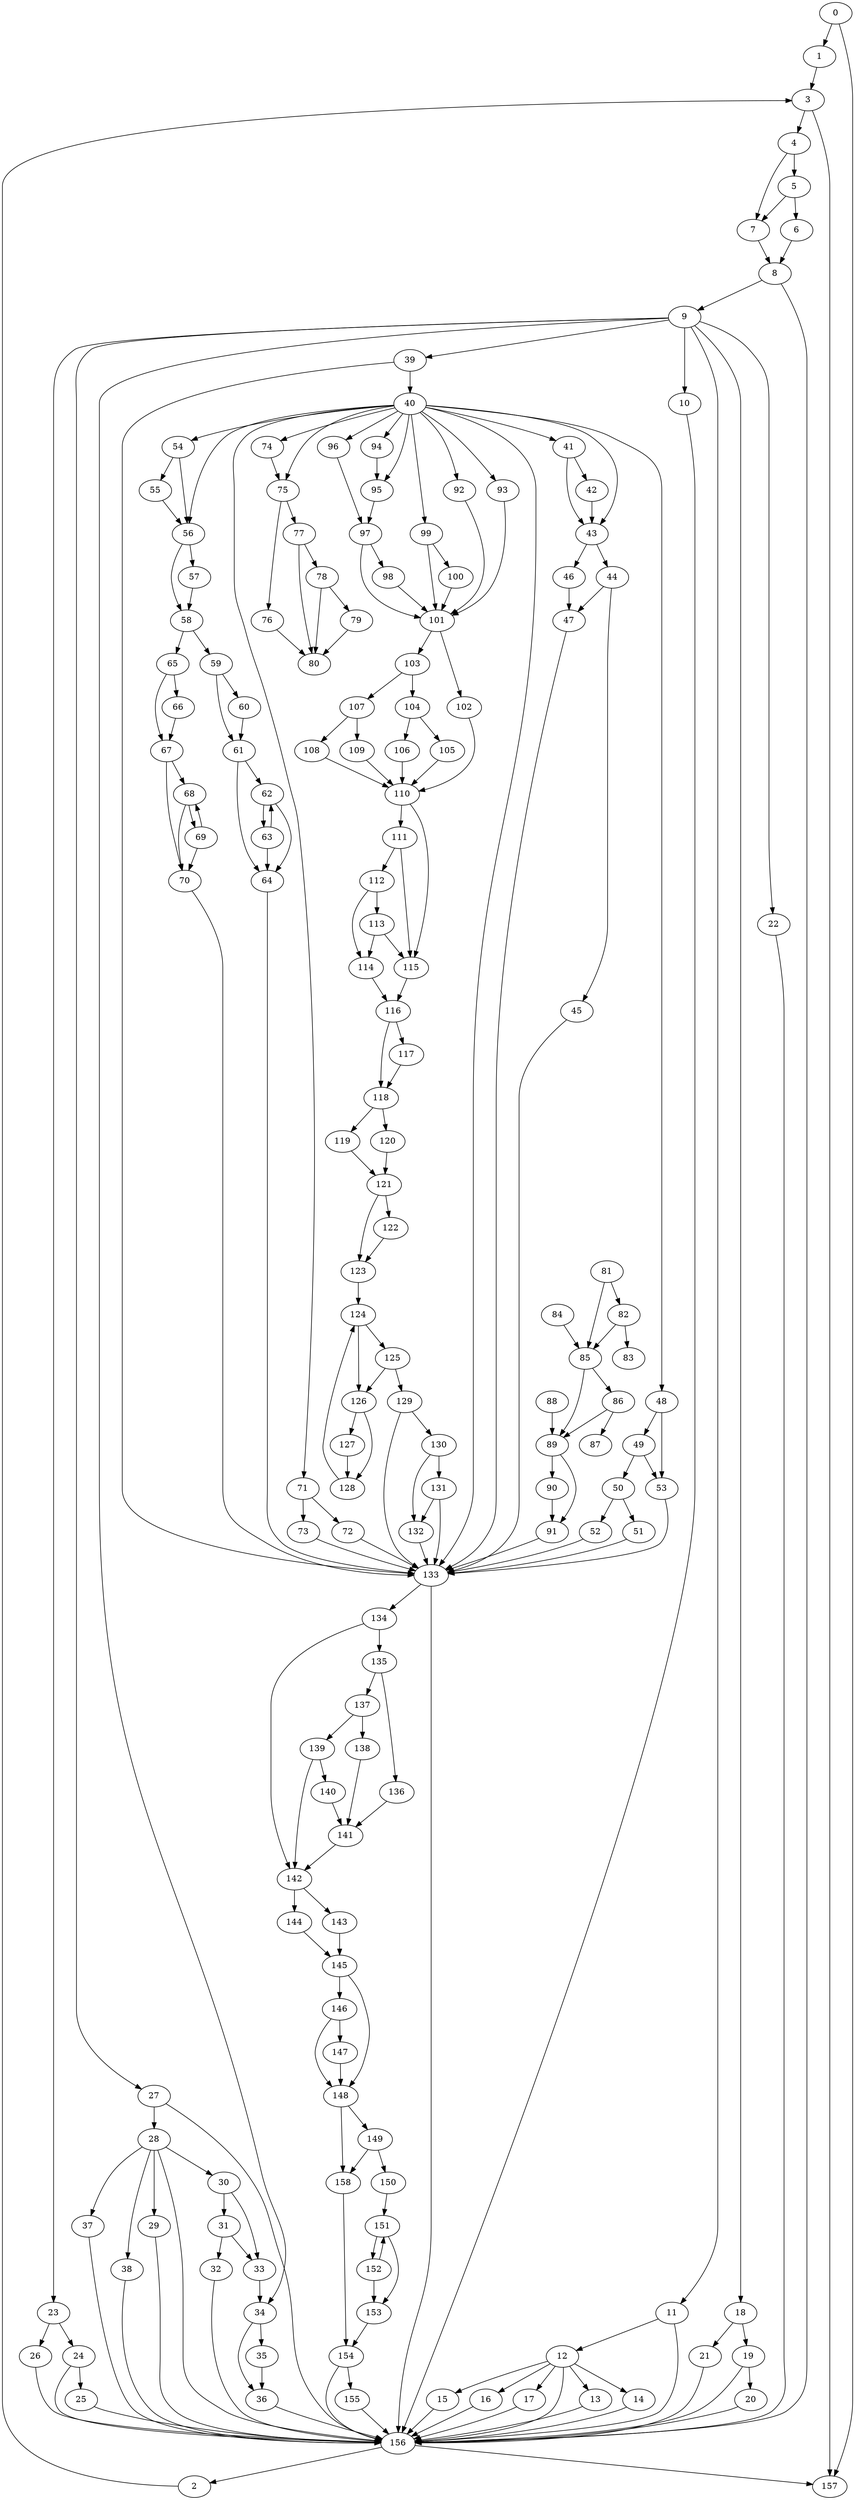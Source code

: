 digraph {
	0
	1
	2
	3
	4
	5
	6
	7
	8
	9
	10
	11
	12
	13
	14
	15
	16
	17
	18
	19
	20
	21
	22
	23
	24
	25
	26
	27
	28
	29
	30
	31
	32
	33
	34
	35
	36
	37
	38
	39
	40
	41
	42
	43
	44
	45
	46
	47
	48
	49
	50
	51
	52
	53
	54
	55
	56
	57
	58
	59
	60
	61
	62
	63
	64
	65
	66
	67
	68
	69
	70
	71
	72
	73
	74
	75
	76
	77
	78
	79
	80
	81
	82
	83
	84
	85
	86
	87
	88
	89
	90
	91
	92
	93
	94
	95
	96
	97
	98
	99
	100
	101
	102
	103
	104
	105
	106
	107
	108
	109
	110
	111
	112
	113
	114
	115
	116
	117
	118
	119
	120
	121
	122
	123
	124
	125
	126
	127
	128
	129
	130
	131
	132
	133
	134
	135
	136
	137
	138
	139
	140
	141
	142
	143
	144
	145
	146
	147
	148
	149
	150
	151
	152
	153
	154
	155
	156
	157
	158
	9 -> 27
	40 -> 41
	75 -> 76
	107 -> 109
	110 -> 111
	12 -> 17
	9 -> 23
	34 -> 35
	60 -> 61
	59 -> 61
	67 -> 68
	69 -> 68
	68 -> 69
	148 -> 149
	9 -> 22
	24 -> 25
	71 -> 73
	104 -> 106
	148 -> 158
	149 -> 158
	4 -> 7
	5 -> 7
	19 -> 20
	50 -> 51
	137 -> 138
	158 -> 154
	153 -> 154
	48 -> 53
	49 -> 53
	40 -> 74
	81 -> 82
	86 -> 87
	90 -> 91
	89 -> 91
	112 -> 113
	139 -> 140
	16 -> 156
	21 -> 156
	26 -> 156
	28 -> 156
	37 -> 156
	133 -> 156
	14 -> 156
	15 -> 156
	12 -> 156
	17 -> 156
	20 -> 156
	22 -> 156
	32 -> 156
	38 -> 156
	8 -> 156
	11 -> 156
	155 -> 156
	25 -> 156
	19 -> 156
	24 -> 156
	27 -> 156
	29 -> 156
	36 -> 156
	154 -> 156
	10 -> 156
	13 -> 156
	9 -> 18
	71 -> 72
	103 -> 107
	116 -> 117
	27 -> 28
	28 -> 29
	145 -> 148
	146 -> 148
	147 -> 148
	0 -> 1
	12 -> 15
	103 -> 104
	118 -> 120
	119 -> 121
	120 -> 121
	125 -> 129
	107 -> 108
	43 -> 44
	40 -> 54
	58 -> 59
	76 -> 80
	77 -> 80
	78 -> 80
	79 -> 80
	104 -> 105
	110 -> 115
	111 -> 115
	113 -> 115
	48 -> 49
	65 -> 67
	66 -> 67
	40 -> 71
	89 -> 90
	121 -> 122
	149 -> 150
	156 -> 2
	12 -> 14
	49 -> 50
	56 -> 57
	124 -> 126
	125 -> 126
	9 -> 10
	43 -> 46
	88 -> 89
	85 -> 89
	86 -> 89
	112 -> 114
	113 -> 114
	123 -> 124
	128 -> 124
	126 -> 128
	127 -> 128
	44 -> 45
	133 -> 134
	97 -> 98
	143 -> 145
	144 -> 145
	78 -> 79
	134 -> 135
	4 -> 5
	18 -> 21
	9 -> 39
	62 -> 64
	63 -> 64
	61 -> 64
	40 -> 94
	40 -> 96
	3 -> 4
	56 -> 58
	57 -> 58
	69 -> 70
	67 -> 70
	68 -> 70
	118 -> 119
	151 -> 153
	152 -> 153
	6 -> 8
	7 -> 8
	8 -> 9
	23 -> 24
	30 -> 33
	31 -> 33
	75 -> 77
	111 -> 112
	121 -> 123
	122 -> 123
	5 -> 6
	44 -> 47
	46 -> 47
	40 -> 48
	61 -> 62
	63 -> 62
	58 -> 65
	129 -> 130
	41 -> 42
	85 -> 86
	40 -> 93
	95 -> 97
	96 -> 97
	142 -> 143
	12 -> 16
	9 -> 34
	33 -> 34
	40 -> 56
	54 -> 56
	55 -> 56
	65 -> 66
	40 -> 99
	108 -> 110
	109 -> 110
	102 -> 110
	105 -> 110
	106 -> 110
	124 -> 125
	97 -> 101
	98 -> 101
	99 -> 101
	100 -> 101
	92 -> 101
	93 -> 101
	146 -> 147
	23 -> 26
	77 -> 78
	40 -> 92
	134 -> 142
	139 -> 142
	141 -> 142
	12 -> 13
	30 -> 31
	31 -> 32
	142 -> 144
	101 -> 102
	151 -> 152
	11 -> 12
	28 -> 30
	59 -> 60
	99 -> 100
	114 -> 116
	115 -> 116
	131 -> 132
	130 -> 132
	150 -> 151
	152 -> 151
	34 -> 36
	35 -> 36
	28 -> 38
	39 -> 40
	50 -> 52
	74 -> 75
	40 -> 75
	54 -> 55
	62 -> 63
	82 -> 83
	116 -> 118
	117 -> 118
	135 -> 136
	28 -> 37
	81 -> 85
	82 -> 85
	84 -> 85
	126 -> 127
	39 -> 133
	53 -> 133
	132 -> 133
	52 -> 133
	64 -> 133
	72 -> 133
	91 -> 133
	40 -> 133
	73 -> 133
	129 -> 133
	131 -> 133
	45 -> 133
	47 -> 133
	51 -> 133
	70 -> 133
	135 -> 137
	136 -> 141
	138 -> 141
	140 -> 141
	9 -> 11
	40 -> 95
	94 -> 95
	130 -> 131
	145 -> 146
	154 -> 155
	0 -> 157
	3 -> 157
	156 -> 157
	2 -> 3
	1 -> 3
	18 -> 19
	42 -> 43
	40 -> 43
	41 -> 43
	101 -> 103
	137 -> 139
}
